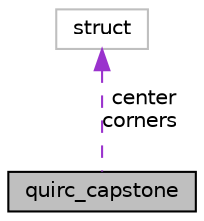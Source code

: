digraph "quirc_capstone"
{
  edge [fontname="Helvetica",fontsize="10",labelfontname="Helvetica",labelfontsize="10"];
  node [fontname="Helvetica",fontsize="10",shape=record];
  Node1 [label="quirc_capstone",height=0.2,width=0.4,color="black", fillcolor="grey75", style="filled" fontcolor="black"];
  Node2 -> Node1 [dir="back",color="darkorchid3",fontsize="10",style="dashed",label=" center\ncorners" ,fontname="Helvetica"];
  Node2 [label="struct",height=0.2,width=0.4,color="grey75", fillcolor="white", style="filled"];
}
